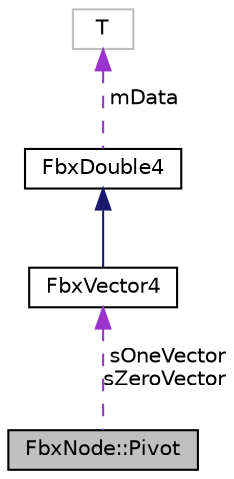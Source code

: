 digraph "FbxNode::Pivot"
{
  edge [fontname="Helvetica",fontsize="10",labelfontname="Helvetica",labelfontsize="10"];
  node [fontname="Helvetica",fontsize="10",shape=record];
  Node1 [label="FbxNode::Pivot",height=0.2,width=0.4,color="black", fillcolor="grey75", style="filled", fontcolor="black"];
  Node2 -> Node1 [dir="back",color="darkorchid3",fontsize="10",style="dashed",label=" sOneVector\nsZeroVector" ,fontname="Helvetica"];
  Node2 [label="FbxVector4",height=0.2,width=0.4,color="black", fillcolor="white", style="filled",URL="$class_fbx_vector4.html"];
  Node3 -> Node2 [dir="back",color="midnightblue",fontsize="10",style="solid",fontname="Helvetica"];
  Node3 [label="FbxDouble4",height=0.2,width=0.4,color="black", fillcolor="white", style="filled",URL="$class_fbx_vector_template4.html"];
  Node4 -> Node3 [dir="back",color="darkorchid3",fontsize="10",style="dashed",label=" mData" ,fontname="Helvetica"];
  Node4 [label="T",height=0.2,width=0.4,color="grey75", fillcolor="white", style="filled"];
}

